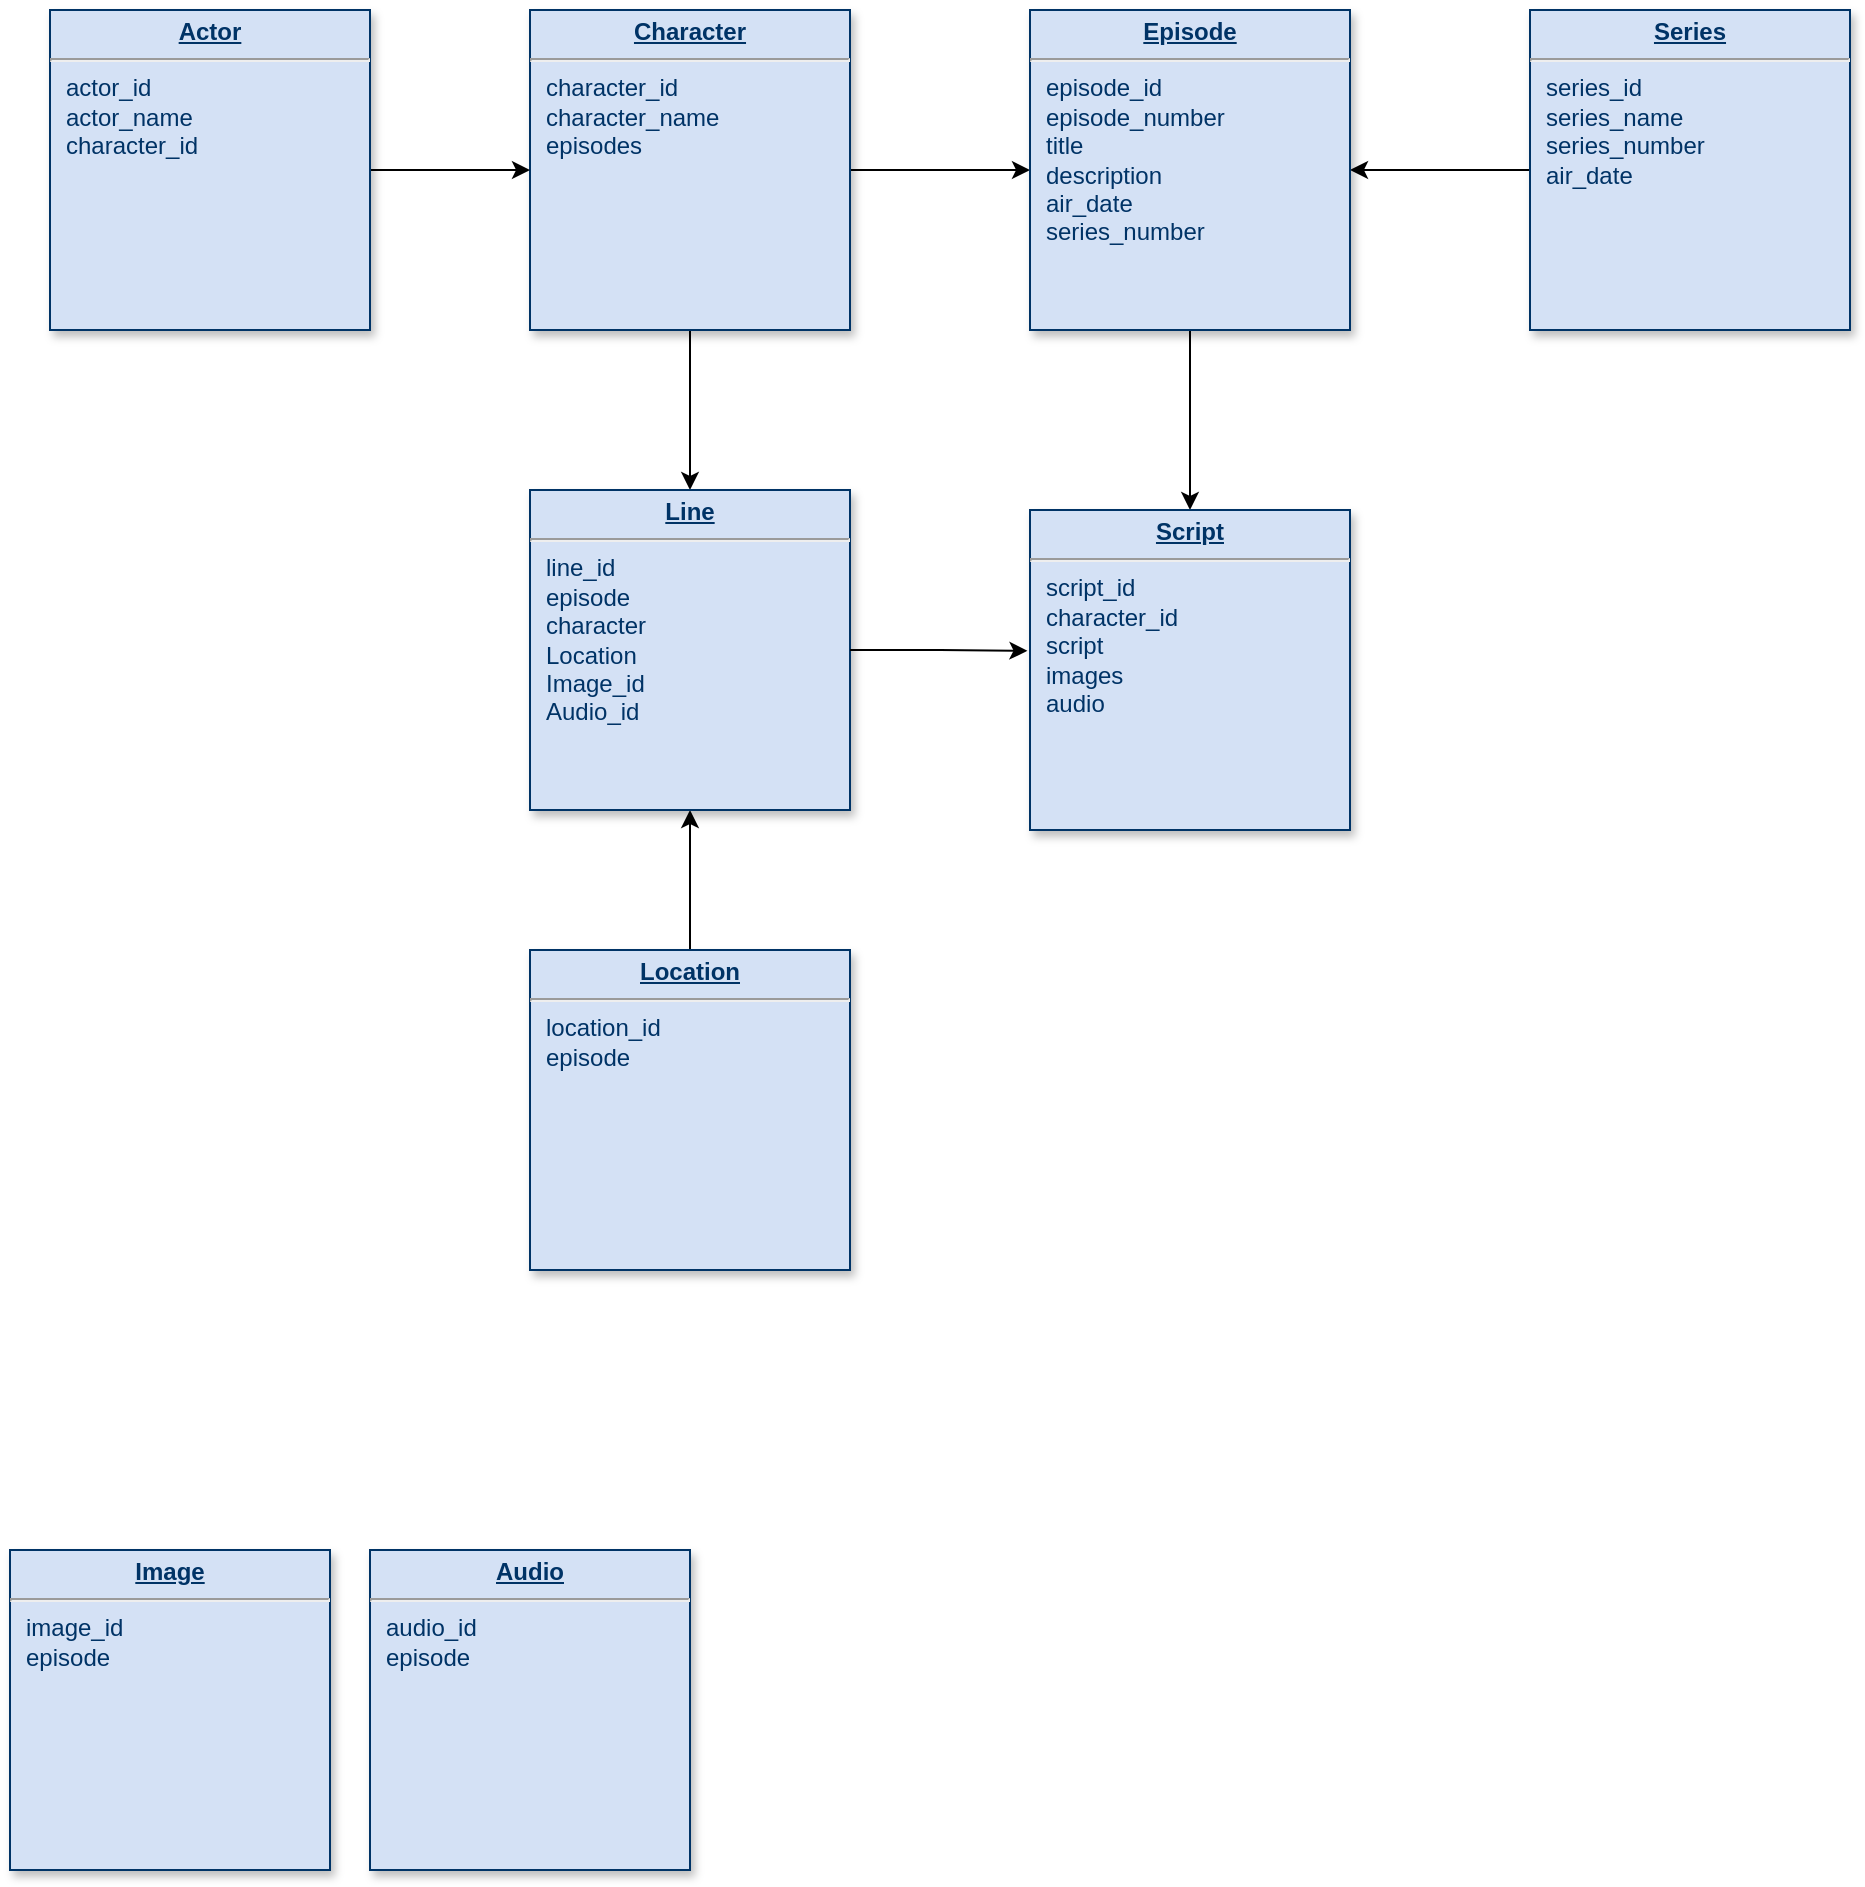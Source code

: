 <mxfile version="24.7.7">
  <diagram name="Page-1" id="efa7a0a1-bf9b-a30e-e6df-94a7791c09e9">
    <mxGraphModel dx="1687" dy="949" grid="1" gridSize="10" guides="1" tooltips="1" connect="1" arrows="1" fold="1" page="1" pageScale="1" pageWidth="826" pageHeight="1169" background="none" math="0" shadow="0">
      <root>
        <mxCell id="0" />
        <mxCell id="1" parent="0" />
        <mxCell id="sVnvR0oxgHMzLUNZtSAz-130" style="edgeStyle=orthogonalEdgeStyle;rounded=0;orthogonalLoop=1;jettySize=auto;html=1;exitX=1;exitY=0.5;exitDx=0;exitDy=0;entryX=0;entryY=0.5;entryDx=0;entryDy=0;" parent="1" source="25" target="sVnvR0oxgHMzLUNZtSAz-116" edge="1">
          <mxGeometry relative="1" as="geometry" />
        </mxCell>
        <mxCell id="_5pF4IqgpPslbS2GCYrj-33" style="edgeStyle=orthogonalEdgeStyle;rounded=0;orthogonalLoop=1;jettySize=auto;html=1;" parent="1" source="25" target="sVnvR0oxgHMzLUNZtSAz-119" edge="1">
          <mxGeometry relative="1" as="geometry" />
        </mxCell>
        <mxCell id="25" value="&lt;p style=&quot;margin: 0px; margin-top: 4px; text-align: center; text-decoration: underline;&quot;&gt;&lt;b&gt;Character&lt;/b&gt;&lt;/p&gt;&lt;hr&gt;&lt;p style=&quot;margin: 0px; margin-left: 8px;&quot;&gt;character_id&lt;/p&gt;&lt;p style=&quot;margin: 0px; margin-left: 8px;&quot;&gt;character_name&lt;/p&gt;&lt;p style=&quot;margin: 0px 0px 0px 8px;&quot;&gt;episodes&lt;/p&gt;" style="verticalAlign=top;align=left;overflow=fill;fontSize=12;fontFamily=Helvetica;html=1;strokeColor=#003366;shadow=1;fillColor=#D4E1F5;fontColor=#003366" parent="1" vertex="1">
          <mxGeometry x="280.0" y="10.0" width="160" height="160" as="geometry" />
        </mxCell>
        <mxCell id="sVnvR0oxgHMzLUNZtSAz-122" style="edgeStyle=orthogonalEdgeStyle;rounded=0;orthogonalLoop=1;jettySize=auto;html=1;exitX=1;exitY=0.5;exitDx=0;exitDy=0;entryX=0;entryY=0.5;entryDx=0;entryDy=0;" parent="1" source="sVnvR0oxgHMzLUNZtSAz-114" target="25" edge="1">
          <mxGeometry relative="1" as="geometry" />
        </mxCell>
        <mxCell id="sVnvR0oxgHMzLUNZtSAz-114" value="&lt;p style=&quot;margin: 0px; margin-top: 4px; text-align: center; text-decoration: underline;&quot;&gt;&lt;b&gt;Actor&lt;/b&gt;&lt;/p&gt;&lt;hr&gt;&lt;p style=&quot;margin: 0px; margin-left: 8px;&quot;&gt;actor_id&lt;/p&gt;&lt;p style=&quot;margin: 0px; margin-left: 8px;&quot;&gt;actor_name&lt;/p&gt;&lt;p style=&quot;margin: 0px; margin-left: 8px;&quot;&gt;character_id&lt;/p&gt;" style="verticalAlign=top;align=left;overflow=fill;fontSize=12;fontFamily=Helvetica;html=1;strokeColor=#003366;shadow=1;fillColor=#D4E1F5;fontColor=#003366" parent="1" vertex="1">
          <mxGeometry x="40.0" y="10.0" width="160" height="160" as="geometry" />
        </mxCell>
        <mxCell id="sVnvR0oxgHMzLUNZtSAz-131" style="edgeStyle=orthogonalEdgeStyle;rounded=0;orthogonalLoop=1;jettySize=auto;html=1;exitX=0;exitY=0.5;exitDx=0;exitDy=0;entryX=1;entryY=0.5;entryDx=0;entryDy=0;" parent="1" source="sVnvR0oxgHMzLUNZtSAz-115" target="sVnvR0oxgHMzLUNZtSAz-116" edge="1">
          <mxGeometry relative="1" as="geometry" />
        </mxCell>
        <mxCell id="sVnvR0oxgHMzLUNZtSAz-115" value="&lt;p style=&quot;margin: 0px; margin-top: 4px; text-align: center; text-decoration: underline;&quot;&gt;&lt;b&gt;Series&lt;/b&gt;&lt;/p&gt;&lt;hr&gt;&lt;p style=&quot;margin: 0px; margin-left: 8px;&quot;&gt;series_id&lt;/p&gt;&lt;p style=&quot;margin: 0px; margin-left: 8px;&quot;&gt;series_name&lt;/p&gt;&lt;p style=&quot;margin: 0px; margin-left: 8px;&quot;&gt;series_number&lt;/p&gt;&lt;p style=&quot;margin: 0px; margin-left: 8px;&quot;&gt;air_date&lt;/p&gt;&lt;p style=&quot;margin: 0px; margin-left: 8px;&quot;&gt;&lt;br&gt;&lt;/p&gt;" style="verticalAlign=top;align=left;overflow=fill;fontSize=12;fontFamily=Helvetica;html=1;strokeColor=#003366;shadow=1;fillColor=#D4E1F5;fontColor=#003366" parent="1" vertex="1">
          <mxGeometry x="780" y="10.0" width="160" height="160" as="geometry" />
        </mxCell>
        <mxCell id="_5pF4IqgpPslbS2GCYrj-30" style="edgeStyle=orthogonalEdgeStyle;rounded=0;orthogonalLoop=1;jettySize=auto;html=1;entryX=0.5;entryY=0;entryDx=0;entryDy=0;" parent="1" source="sVnvR0oxgHMzLUNZtSAz-116" target="sVnvR0oxgHMzLUNZtSAz-118" edge="1">
          <mxGeometry relative="1" as="geometry" />
        </mxCell>
        <mxCell id="sVnvR0oxgHMzLUNZtSAz-116" value="&lt;p style=&quot;margin: 0px; margin-top: 4px; text-align: center; text-decoration: underline;&quot;&gt;&lt;b&gt;Episode&lt;/b&gt;&lt;/p&gt;&lt;hr&gt;&lt;p style=&quot;margin: 0px; margin-left: 8px;&quot;&gt;episode_id&lt;/p&gt;&lt;p style=&quot;margin: 0px; margin-left: 8px;&quot;&gt;episode_number&lt;/p&gt;&lt;p style=&quot;margin: 0px; margin-left: 8px;&quot;&gt;title&lt;/p&gt;&lt;p style=&quot;margin: 0px; margin-left: 8px;&quot;&gt;description&lt;/p&gt;&lt;p style=&quot;margin: 0px; margin-left: 8px;&quot;&gt;air_date&lt;/p&gt;&lt;p style=&quot;margin: 0px; margin-left: 8px;&quot;&gt;series_number&amp;nbsp;&lt;/p&gt;" style="verticalAlign=top;align=left;overflow=fill;fontSize=12;fontFamily=Helvetica;html=1;strokeColor=#003366;shadow=1;fillColor=#D4E1F5;fontColor=#003366" parent="1" vertex="1">
          <mxGeometry x="530" y="10.0" width="160" height="160" as="geometry" />
        </mxCell>
        <mxCell id="_5pF4IqgpPslbS2GCYrj-35" style="edgeStyle=orthogonalEdgeStyle;rounded=0;orthogonalLoop=1;jettySize=auto;html=1;entryX=0.5;entryY=1;entryDx=0;entryDy=0;" parent="1" source="sVnvR0oxgHMzLUNZtSAz-117" target="sVnvR0oxgHMzLUNZtSAz-119" edge="1">
          <mxGeometry relative="1" as="geometry" />
        </mxCell>
        <mxCell id="sVnvR0oxgHMzLUNZtSAz-117" value="&lt;p style=&quot;margin: 0px; margin-top: 4px; text-align: center; text-decoration: underline;&quot;&gt;&lt;b&gt;Location&lt;/b&gt;&lt;/p&gt;&lt;hr&gt;&lt;p style=&quot;margin: 0px; margin-left: 8px;&quot;&gt;location_id&lt;/p&gt;&lt;p style=&quot;margin: 0px; margin-left: 8px;&quot;&gt;episode&lt;/p&gt;" style="verticalAlign=top;align=left;overflow=fill;fontSize=12;fontFamily=Helvetica;html=1;strokeColor=#003366;shadow=1;fillColor=#D4E1F5;fontColor=#003366" parent="1" vertex="1">
          <mxGeometry x="280" y="480.0" width="160" height="160" as="geometry" />
        </mxCell>
        <mxCell id="sVnvR0oxgHMzLUNZtSAz-118" value="&lt;p style=&quot;margin: 0px; margin-top: 4px; text-align: center; text-decoration: underline;&quot;&gt;&lt;b&gt;Script&lt;/b&gt;&lt;/p&gt;&lt;hr&gt;&lt;p style=&quot;margin: 0px; margin-left: 8px;&quot;&gt;script_id&lt;/p&gt;&lt;p style=&quot;margin: 0px; margin-left: 8px;&quot;&gt;character_id&lt;/p&gt;&lt;p style=&quot;margin: 0px; margin-left: 8px;&quot;&gt;script&lt;/p&gt;&lt;p style=&quot;margin: 0px; margin-left: 8px;&quot;&gt;images&lt;/p&gt;&lt;p style=&quot;margin: 0px; margin-left: 8px;&quot;&gt;audio&lt;/p&gt;" style="verticalAlign=top;align=left;overflow=fill;fontSize=12;fontFamily=Helvetica;html=1;strokeColor=#003366;shadow=1;fillColor=#D4E1F5;fontColor=#003366" parent="1" vertex="1">
          <mxGeometry x="530" y="260.0" width="160" height="160" as="geometry" />
        </mxCell>
        <mxCell id="sVnvR0oxgHMzLUNZtSAz-119" value="&lt;p style=&quot;margin: 0px; margin-top: 4px; text-align: center; text-decoration: underline;&quot;&gt;&lt;b&gt;Line&lt;/b&gt;&lt;/p&gt;&lt;hr&gt;&lt;p style=&quot;margin: 0px; margin-left: 8px;&quot;&gt;line_id&lt;/p&gt;&lt;p style=&quot;margin: 0px; margin-left: 8px;&quot;&gt;episode&lt;/p&gt;&lt;p style=&quot;margin: 0px; margin-left: 8px;&quot;&gt;character&lt;/p&gt;&lt;p style=&quot;margin: 0px; margin-left: 8px;&quot;&gt;Location&lt;/p&gt;&lt;p style=&quot;margin: 0px; margin-left: 8px;&quot;&gt;Image_id&lt;/p&gt;&lt;p style=&quot;margin: 0px; margin-left: 8px;&quot;&gt;Audio_id&lt;/p&gt;" style="verticalAlign=top;align=left;overflow=fill;fontSize=12;fontFamily=Helvetica;html=1;strokeColor=#003366;shadow=1;fillColor=#D4E1F5;fontColor=#003366" parent="1" vertex="1">
          <mxGeometry x="280" y="250.0" width="160" height="160" as="geometry" />
        </mxCell>
        <mxCell id="sVnvR0oxgHMzLUNZtSAz-120" value="&lt;p style=&quot;margin: 0px; margin-top: 4px; text-align: center; text-decoration: underline;&quot;&gt;&lt;b&gt;Image&lt;/b&gt;&lt;/p&gt;&lt;hr&gt;&lt;p style=&quot;margin: 0px; margin-left: 8px;&quot;&gt;image_id&lt;/p&gt;&lt;p style=&quot;margin: 0px; margin-left: 8px;&quot;&gt;episode&lt;/p&gt;" style="verticalAlign=top;align=left;overflow=fill;fontSize=12;fontFamily=Helvetica;html=1;strokeColor=#003366;shadow=1;fillColor=#D4E1F5;fontColor=#003366" parent="1" vertex="1">
          <mxGeometry x="20" y="780.0" width="160" height="160" as="geometry" />
        </mxCell>
        <mxCell id="sVnvR0oxgHMzLUNZtSAz-121" value="&lt;p style=&quot;margin: 0px; margin-top: 4px; text-align: center; text-decoration: underline;&quot;&gt;&lt;b&gt;Audio&lt;/b&gt;&lt;/p&gt;&lt;hr&gt;&lt;p style=&quot;margin: 0px; margin-left: 8px;&quot;&gt;audio_id&lt;/p&gt;&lt;p style=&quot;margin: 0px; margin-left: 8px;&quot;&gt;episode&lt;/p&gt;" style="verticalAlign=top;align=left;overflow=fill;fontSize=12;fontFamily=Helvetica;html=1;strokeColor=#003366;shadow=1;fillColor=#D4E1F5;fontColor=#003366" parent="1" vertex="1">
          <mxGeometry x="200" y="780.0" width="160" height="160" as="geometry" />
        </mxCell>
        <mxCell id="_5pF4IqgpPslbS2GCYrj-34" style="edgeStyle=orthogonalEdgeStyle;rounded=0;orthogonalLoop=1;jettySize=auto;html=1;exitX=1;exitY=0.5;exitDx=0;exitDy=0;entryX=-0.008;entryY=0.44;entryDx=0;entryDy=0;entryPerimeter=0;" parent="1" source="sVnvR0oxgHMzLUNZtSAz-119" target="sVnvR0oxgHMzLUNZtSAz-118" edge="1">
          <mxGeometry relative="1" as="geometry" />
        </mxCell>
      </root>
    </mxGraphModel>
  </diagram>
</mxfile>
